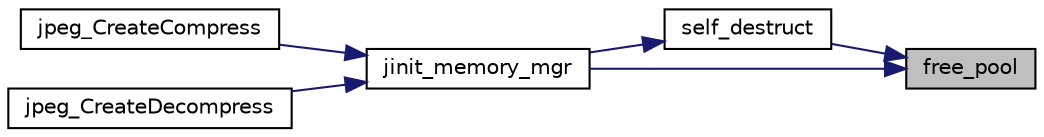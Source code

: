 digraph "free_pool"
{
 // LATEX_PDF_SIZE
  bgcolor="transparent";
  edge [fontname="Helvetica",fontsize="10",labelfontname="Helvetica",labelfontsize="10"];
  node [fontname="Helvetica",fontsize="10",shape=record];
  rankdir="RL";
  Node68 [label="free_pool",height=0.2,width=0.4,color="black", fillcolor="grey75", style="filled", fontcolor="black",tooltip=" "];
  Node68 -> Node69 [dir="back",color="midnightblue",fontsize="10",style="solid"];
  Node69 [label="self_destruct",height=0.2,width=0.4,color="black",URL="$jmemmgr_8c.html#a089178751c0bf3ab81082fcf2a3fab5c",tooltip=" "];
  Node69 -> Node70 [dir="back",color="midnightblue",fontsize="10",style="solid"];
  Node70 [label="jinit_memory_mgr",height=0.2,width=0.4,color="black",URL="$jmemmgr_8c.html#aab7ef31f834058db1d1f6b2ed3f46c85",tooltip=" "];
  Node70 -> Node71 [dir="back",color="midnightblue",fontsize="10",style="solid"];
  Node71 [label="jpeg_CreateCompress",height=0.2,width=0.4,color="black",URL="$jcapimin_8c.html#ae81c503d87df0231063541451050028b",tooltip=" "];
  Node70 -> Node72 [dir="back",color="midnightblue",fontsize="10",style="solid"];
  Node72 [label="jpeg_CreateDecompress",height=0.2,width=0.4,color="black",URL="$jdapimin_8c.html#a02b5c7eb58970a07cae85ffdcda9085d",tooltip=" "];
  Node68 -> Node70 [dir="back",color="midnightblue",fontsize="10",style="solid"];
}
